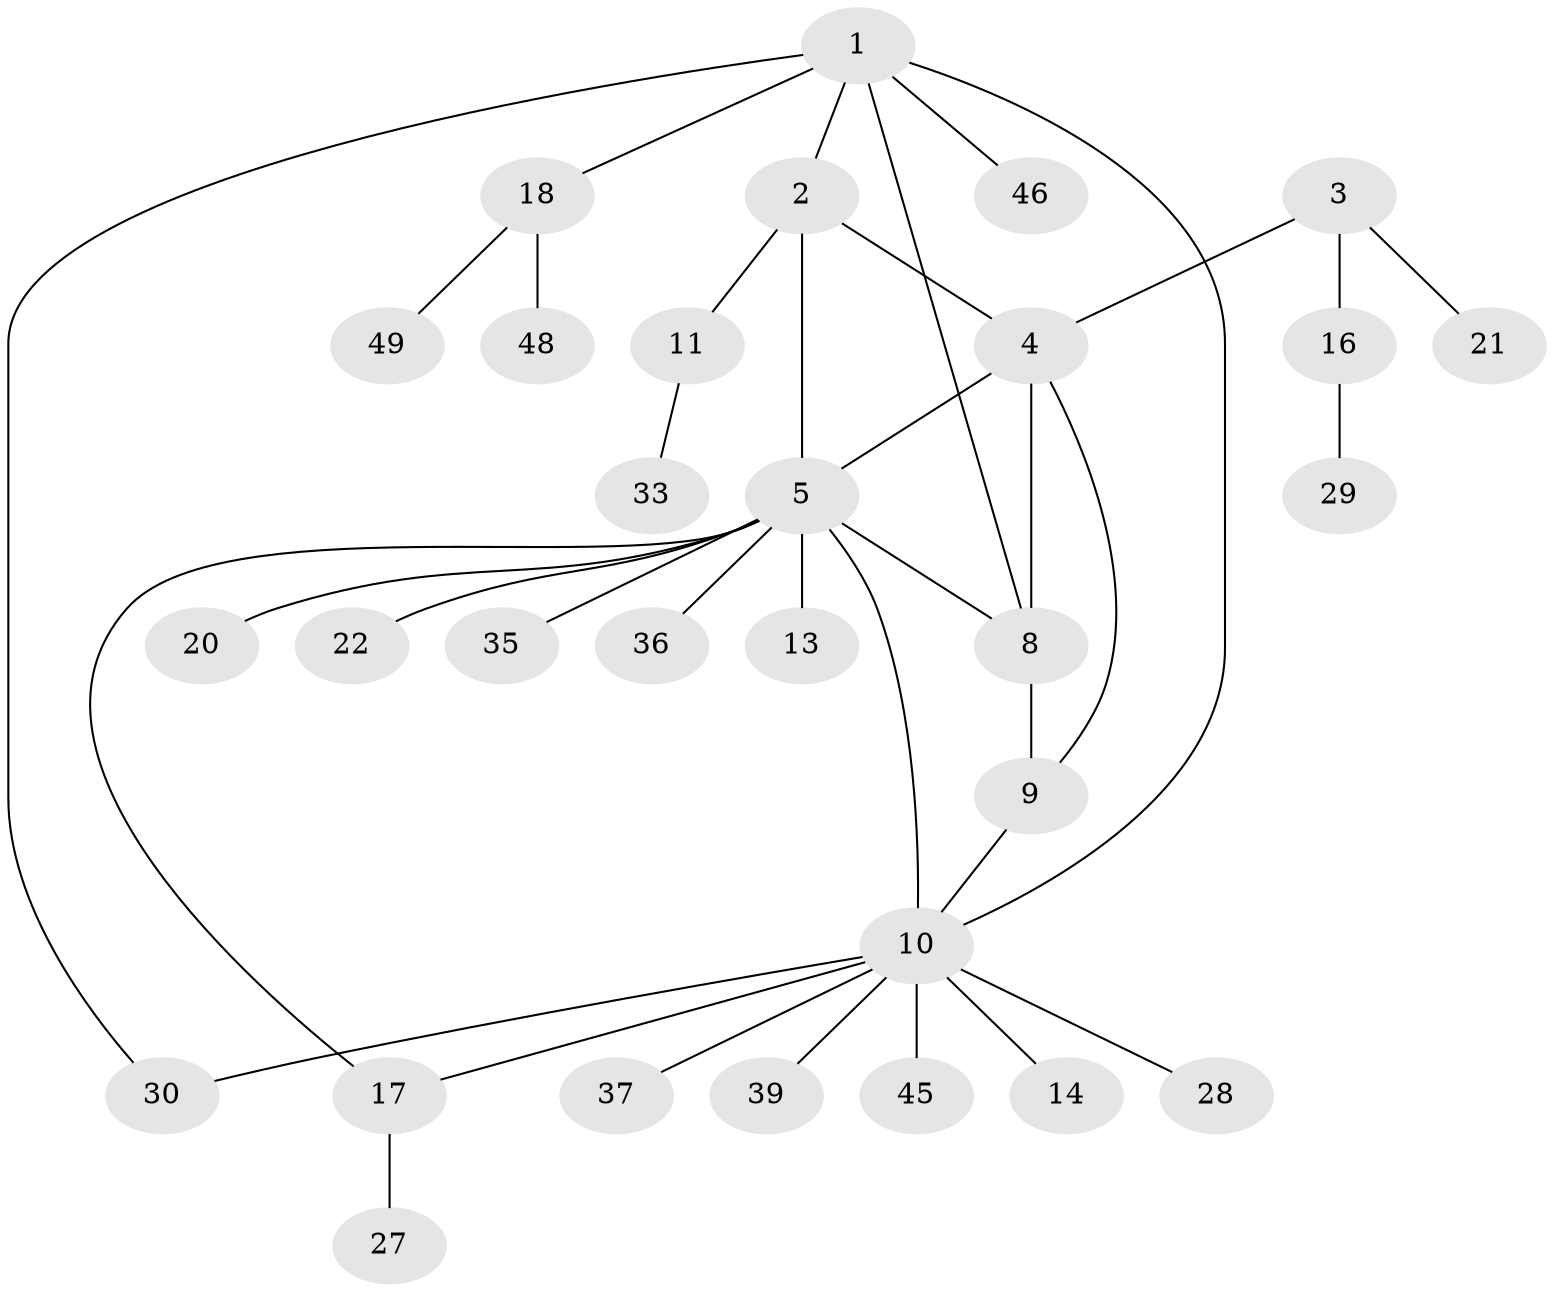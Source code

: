 // Generated by graph-tools (version 1.1) at 2025/52/02/27/25 19:52:13]
// undirected, 30 vertices, 37 edges
graph export_dot {
graph [start="1"]
  node [color=gray90,style=filled];
  1 [super="+7"];
  2 [super="+44"];
  3 [super="+15"];
  4 [super="+12"];
  5 [super="+6"];
  8;
  9 [super="+38"];
  10 [super="+34"];
  11 [super="+25"];
  13 [super="+31"];
  14 [super="+42"];
  16 [super="+19"];
  17 [super="+26"];
  18 [super="+23"];
  20;
  21 [super="+32"];
  22 [super="+24"];
  27;
  28 [super="+40"];
  29 [super="+41"];
  30;
  33;
  35;
  36 [super="+43"];
  37 [super="+47"];
  39;
  45;
  46;
  48;
  49;
  1 -- 2;
  1 -- 10;
  1 -- 30;
  1 -- 46;
  1 -- 8;
  1 -- 18;
  2 -- 4;
  2 -- 11;
  2 -- 5;
  3 -- 4;
  3 -- 16;
  3 -- 21;
  4 -- 8;
  4 -- 9;
  4 -- 5;
  5 -- 13;
  5 -- 17;
  5 -- 35;
  5 -- 36;
  5 -- 8;
  5 -- 10;
  5 -- 20;
  5 -- 22;
  8 -- 9;
  9 -- 10;
  10 -- 14;
  10 -- 28;
  10 -- 30;
  10 -- 37;
  10 -- 39;
  10 -- 45;
  10 -- 17;
  11 -- 33;
  16 -- 29;
  17 -- 27;
  18 -- 48;
  18 -- 49;
}
